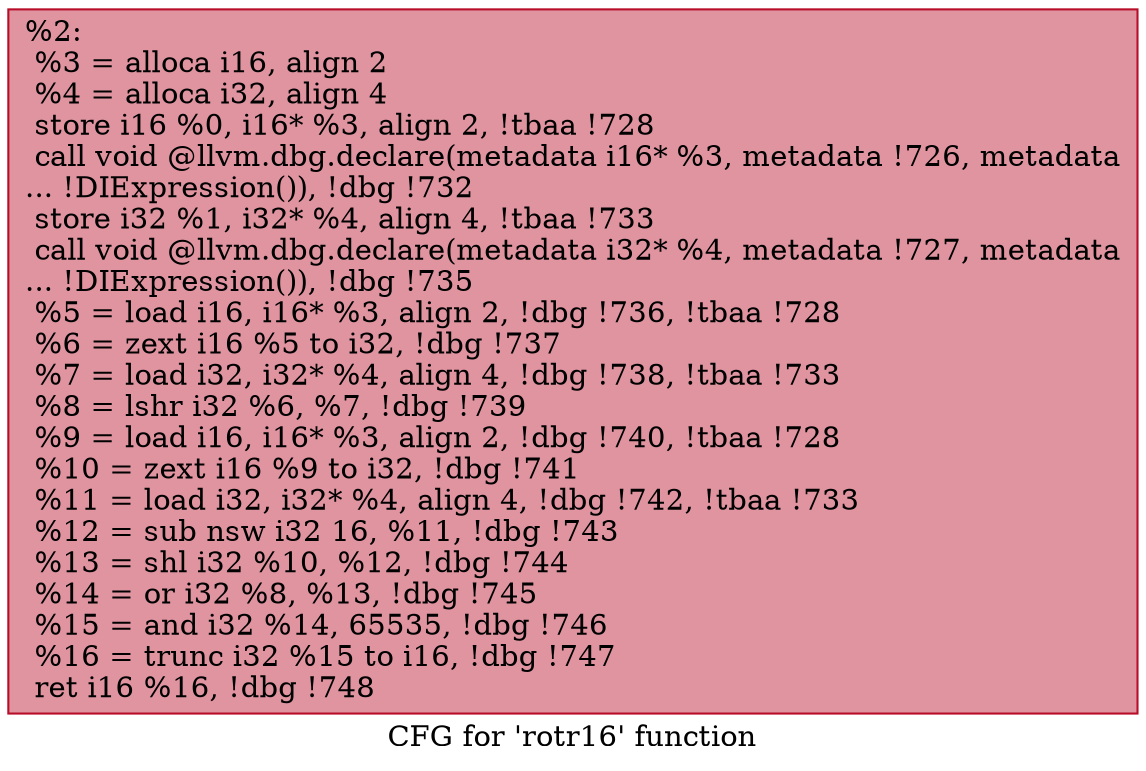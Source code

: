 digraph "CFG for 'rotr16' function" {
	label="CFG for 'rotr16' function";

	Node0x1a5d4c0 [shape=record,color="#b70d28ff", style=filled, fillcolor="#b70d2870",label="{%2:\l  %3 = alloca i16, align 2\l  %4 = alloca i32, align 4\l  store i16 %0, i16* %3, align 2, !tbaa !728\l  call void @llvm.dbg.declare(metadata i16* %3, metadata !726, metadata\l... !DIExpression()), !dbg !732\l  store i32 %1, i32* %4, align 4, !tbaa !733\l  call void @llvm.dbg.declare(metadata i32* %4, metadata !727, metadata\l... !DIExpression()), !dbg !735\l  %5 = load i16, i16* %3, align 2, !dbg !736, !tbaa !728\l  %6 = zext i16 %5 to i32, !dbg !737\l  %7 = load i32, i32* %4, align 4, !dbg !738, !tbaa !733\l  %8 = lshr i32 %6, %7, !dbg !739\l  %9 = load i16, i16* %3, align 2, !dbg !740, !tbaa !728\l  %10 = zext i16 %9 to i32, !dbg !741\l  %11 = load i32, i32* %4, align 4, !dbg !742, !tbaa !733\l  %12 = sub nsw i32 16, %11, !dbg !743\l  %13 = shl i32 %10, %12, !dbg !744\l  %14 = or i32 %8, %13, !dbg !745\l  %15 = and i32 %14, 65535, !dbg !746\l  %16 = trunc i32 %15 to i16, !dbg !747\l  ret i16 %16, !dbg !748\l}"];
}
